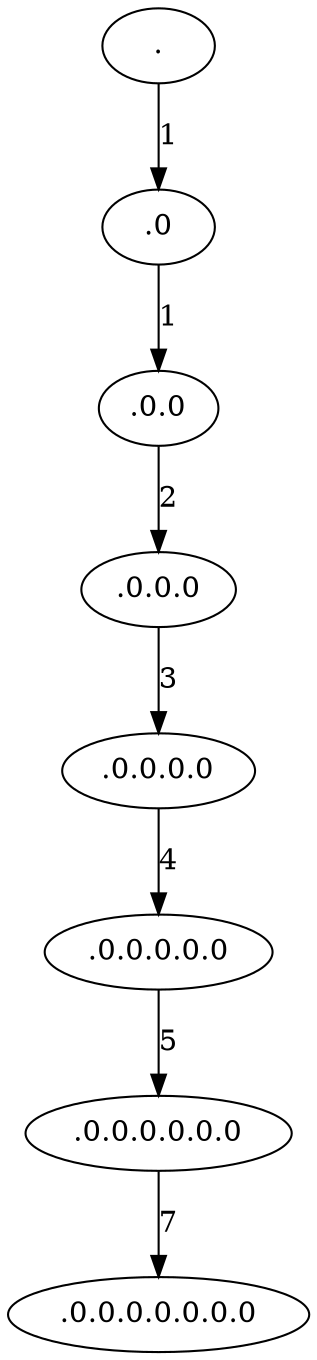 digraph G {
0[label="."];
1[label=".0"];
2[label=".0.0"];
3[label=".0.0.0"];
4[label=".0.0.0.0"];
5[label=".0.0.0.0.0"];
6[label=".0.0.0.0.0.0"];
7[label=".0.0.0.0.0.0.0"];
0->1 [label=1];
1->2 [label=1];
2->3 [label=2];
3->4 [label=3];
4->5 [label=4];
5->6 [label=5];
6->7 [label=7];
}
